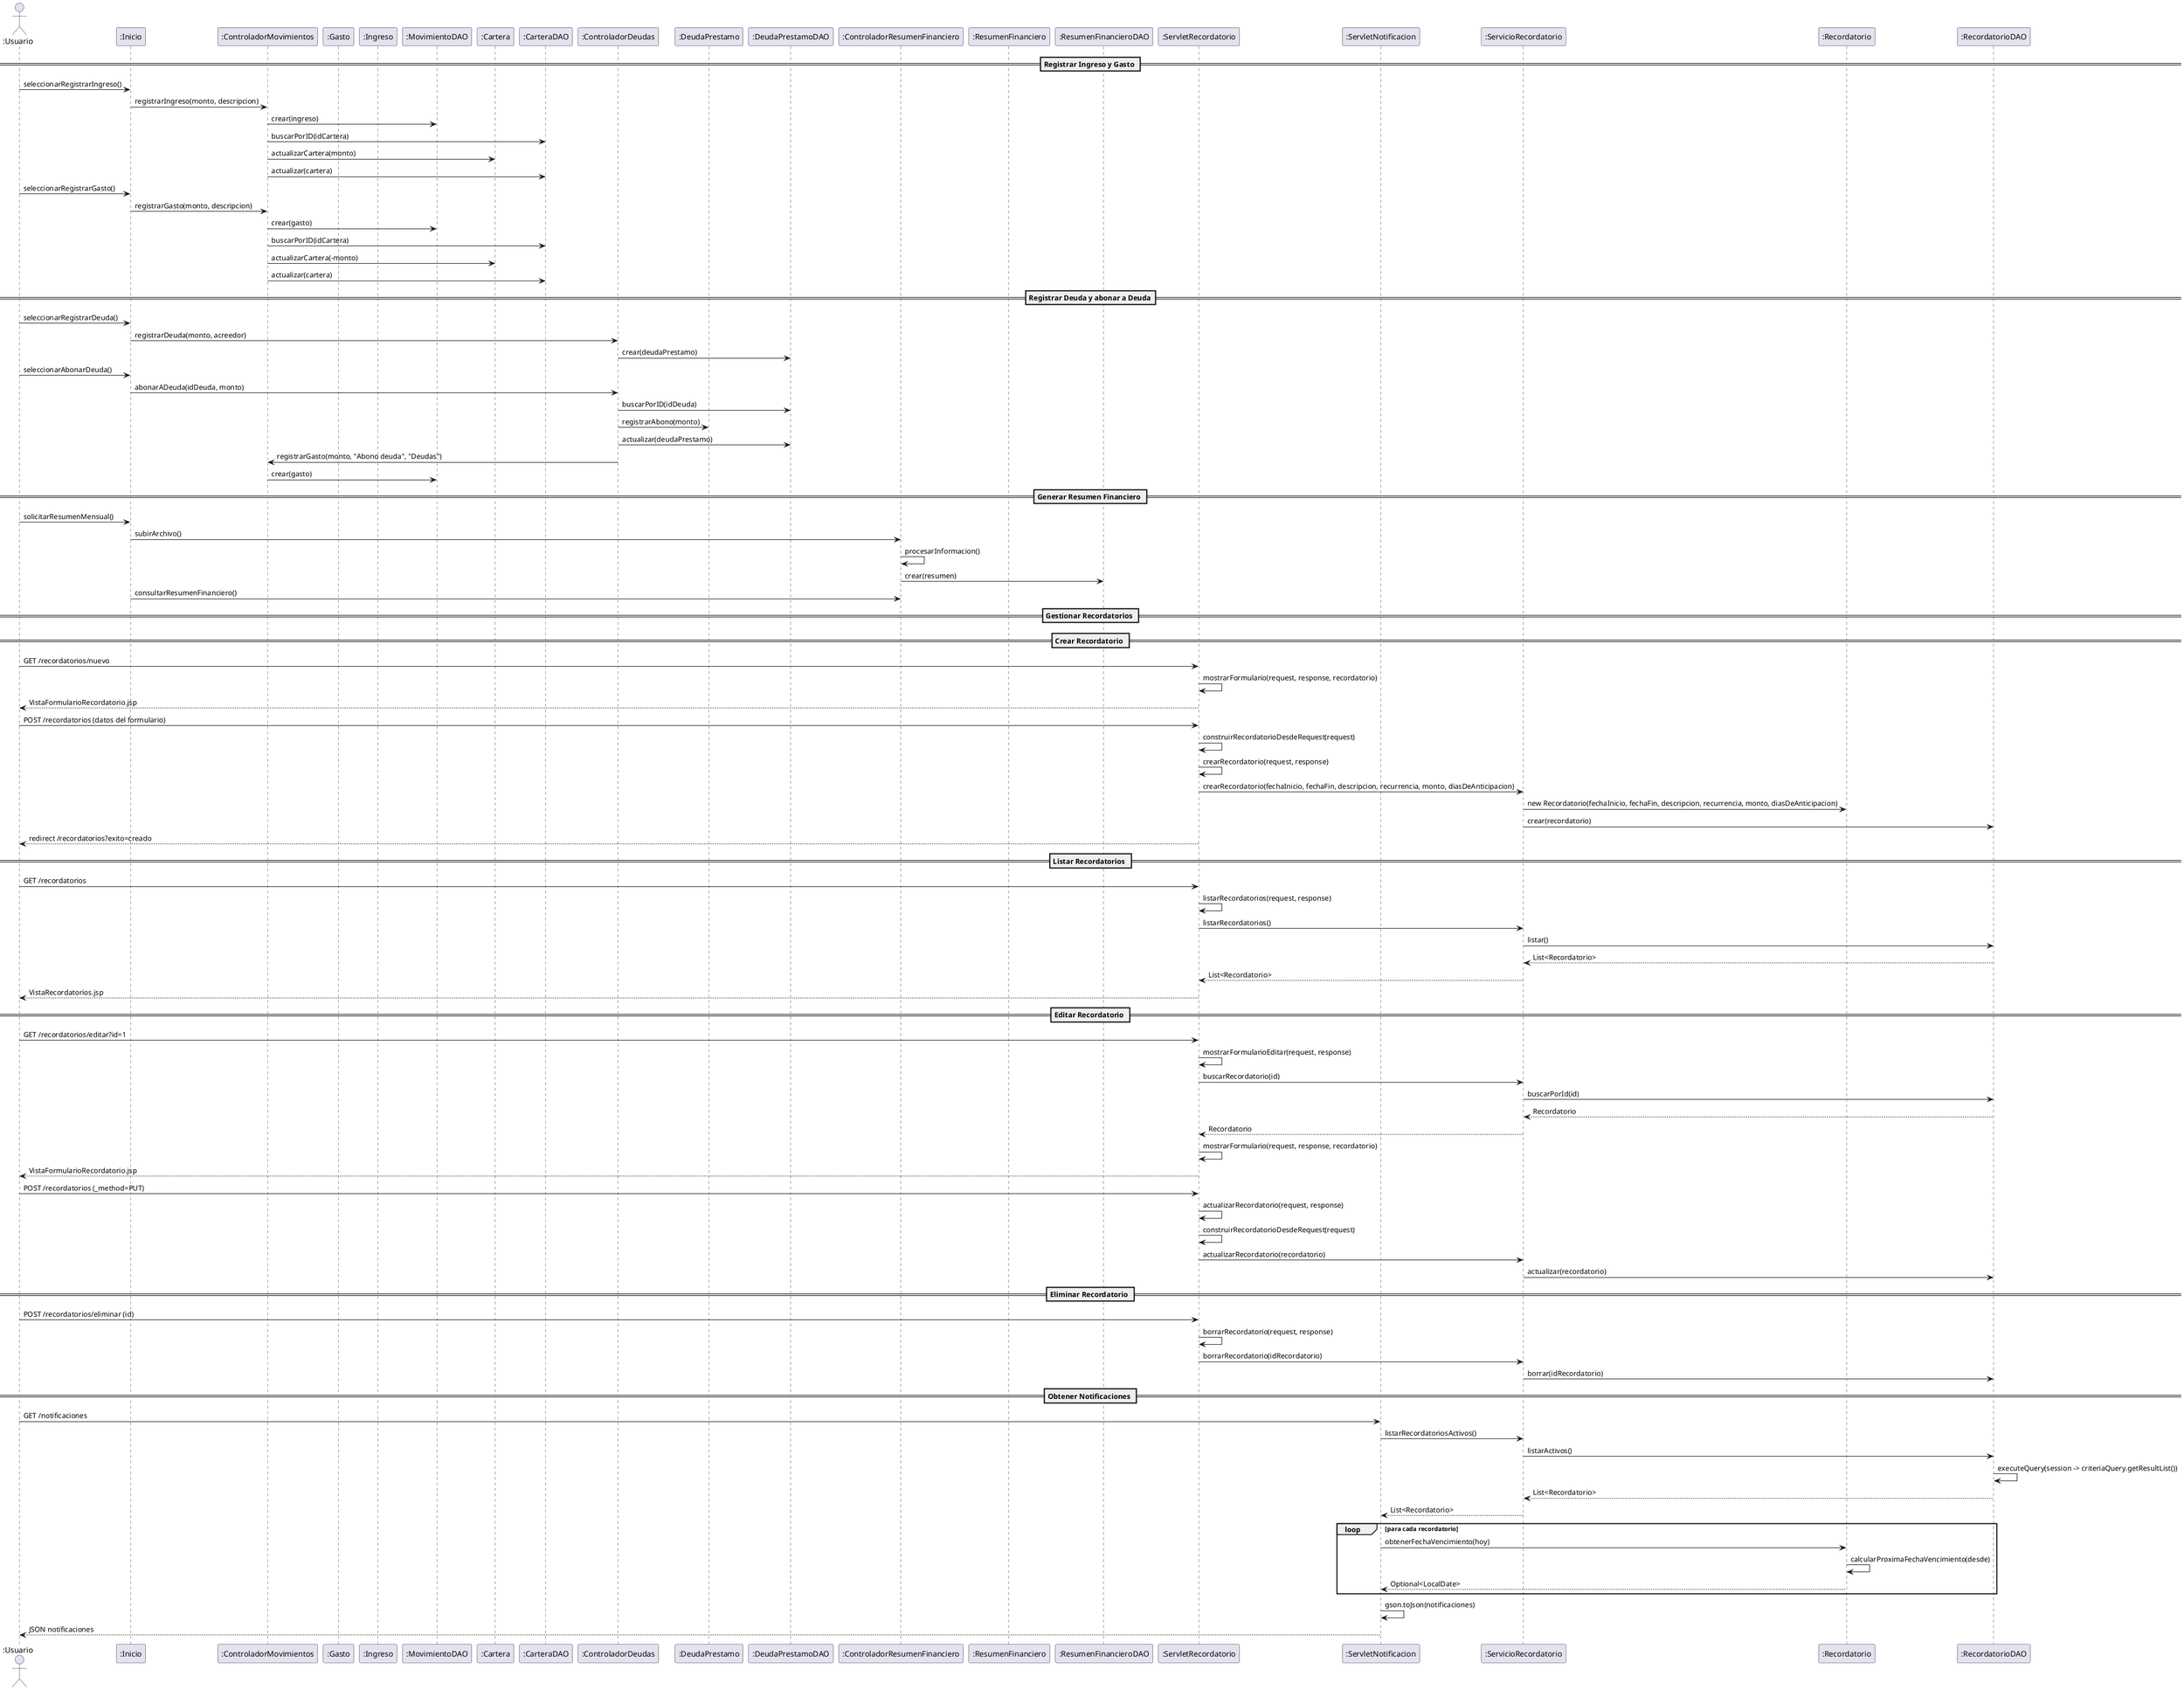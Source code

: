 @startuml

actor ":Usuario" as usuario
participant ":Inicio" as inicio
participant ":ControladorMovimientos" as controladorMovimientos
participant ":Gasto" as gasto
participant ":Ingreso" as ingreso
participant ":MovimientoDAO" as movimientoDAO
participant ":Cartera" as cartera
participant ":CarteraDAO" as carteraDAO
participant ":ControladorDeudas" as controladorDeudas
participant ":DeudaPrestamo" as deudaPrestamo
participant ":DeudaPrestamoDAO" as deudaPrestamoDAO
participant ":ControladorResumenFinanciero" as controladorResumen
participant ":ResumenFinanciero" as resumen
participant ":ResumenFinancieroDAO" as resumenDAO
participant ":ServletRecordatorio" as servletRecordatorio
participant ":ServletNotificacion" as servletNotificacion
participant ":ServicioRecordatorio" as servicioRecordatorio
participant ":Recordatorio" as recordatorio
participant ":RecordatorioDAO" as recordatorioDAO

== Registrar Ingreso y Gasto ==
usuario -> inicio: seleccionarRegistrarIngreso()
inicio -> controladorMovimientos: registrarIngreso(monto, descripcion)
controladorMovimientos -> movimientoDAO: crear(ingreso)
controladorMovimientos -> carteraDAO: buscarPorID(idCartera)
controladorMovimientos -> cartera: actualizarCartera(monto)
controladorMovimientos -> carteraDAO: actualizar(cartera)

usuario -> inicio: seleccionarRegistrarGasto()
inicio -> controladorMovimientos: registrarGasto(monto, descripcion)
controladorMovimientos -> movimientoDAO: crear(gasto)
controladorMovimientos -> carteraDAO: buscarPorID(idCartera)
controladorMovimientos -> cartera: actualizarCartera(-monto)
controladorMovimientos -> carteraDAO: actualizar(cartera)

== Registrar Deuda y abonar a Deuda==
usuario -> inicio: seleccionarRegistrarDeuda()
inicio -> controladorDeudas: registrarDeuda(monto, acreedor)
controladorDeudas -> deudaPrestamoDAO: crear(deudaPrestamo)

usuario -> inicio: seleccionarAbonarDeuda()
inicio -> controladorDeudas: abonarADeuda(idDeuda, monto)
controladorDeudas -> deudaPrestamoDAO: buscarPorID(idDeuda)
controladorDeudas -> deudaPrestamo: registrarAbono(monto)
controladorDeudas -> deudaPrestamoDAO: actualizar(deudaPrestamo)

controladorDeudas -> controladorMovimientos: registrarGasto(monto, "Abono deuda", "Deudas")
controladorMovimientos -> movimientoDAO: crear(gasto)

== Generar Resumen Financiero ==
usuario -> inicio: solicitarResumenMensual()
inicio -> controladorResumen: subirArchivo()
controladorResumen -> controladorResumen: procesarInformacion()
controladorResumen -> resumenDAO: crear(resumen)
inicio -> controladorResumen: consultarResumenFinanciero()


== Gestionar Recordatorios ==

== Crear Recordatorio ==
usuario -> servletRecordatorio: GET /recordatorios/nuevo
servletRecordatorio -> servletRecordatorio: mostrarFormulario(request, response, recordatorio)
servletRecordatorio --> usuario: VistaFormularioRecordatorio.jsp

usuario -> servletRecordatorio: POST /recordatorios (datos del formulario)
servletRecordatorio -> servletRecordatorio: construirRecordatorioDesdeRequest(request)
servletRecordatorio -> servletRecordatorio: crearRecordatorio(request, response)
servletRecordatorio -> servicioRecordatorio: crearRecordatorio(fechaInicio, fechaFin, descripcion, recurrencia, monto, diasDeAnticipacion)
servicioRecordatorio -> recordatorio: new Recordatorio(fechaInicio, fechaFin, descripcion, recurrencia, monto, diasDeAnticipacion)
servicioRecordatorio -> recordatorioDAO: crear(recordatorio)
servletRecordatorio --> usuario: redirect /recordatorios?exito=creado

== Listar Recordatorios ==
usuario -> servletRecordatorio: GET /recordatorios
servletRecordatorio -> servletRecordatorio: listarRecordatorios(request, response)
servletRecordatorio -> servicioRecordatorio: listarRecordatorios()
servicioRecordatorio -> recordatorioDAO: listar()
recordatorioDAO --> servicioRecordatorio: List<Recordatorio>
servicioRecordatorio --> servletRecordatorio: List<Recordatorio>
servletRecordatorio --> usuario: VistaRecordatorios.jsp

== Editar Recordatorio ==
usuario -> servletRecordatorio: GET /recordatorios/editar?id=1
servletRecordatorio -> servletRecordatorio: mostrarFormularioEditar(request, response)
servletRecordatorio -> servicioRecordatorio: buscarRecordatorio(id)
servicioRecordatorio -> recordatorioDAO: buscarPorId(id)
recordatorioDAO --> servicioRecordatorio: Recordatorio
servicioRecordatorio --> servletRecordatorio: Recordatorio
servletRecordatorio -> servletRecordatorio: mostrarFormulario(request, response, recordatorio)
servletRecordatorio --> usuario: VistaFormularioRecordatorio.jsp

usuario -> servletRecordatorio: POST /recordatorios (_method=PUT)
servletRecordatorio -> servletRecordatorio: actualizarRecordatorio(request, response)
servletRecordatorio -> servletRecordatorio: construirRecordatorioDesdeRequest(request)
servletRecordatorio -> servicioRecordatorio: actualizarRecordatorio(recordatorio)
servicioRecordatorio -> recordatorioDAO: actualizar(recordatorio)

== Eliminar Recordatorio ==
usuario -> servletRecordatorio: POST /recordatorios/eliminar (id)
servletRecordatorio -> servletRecordatorio: borrarRecordatorio(request, response)
servletRecordatorio -> servicioRecordatorio: borrarRecordatorio(idRecordatorio)
servicioRecordatorio -> recordatorioDAO: borrar(idRecordatorio)

== Obtener Notificaciones ==
usuario -> servletNotificacion: GET /notificaciones
servletNotificacion -> servicioRecordatorio: listarRecordatoriosActivos()
servicioRecordatorio -> recordatorioDAO: listarActivos()
recordatorioDAO -> recordatorioDAO: executeQuery(session -> criteriaQuery.getResultList())
recordatorioDAO --> servicioRecordatorio: List<Recordatorio>
servicioRecordatorio --> servletNotificacion: List<Recordatorio>

loop para cada recordatorio
    servletNotificacion -> recordatorio: obtenerFechaVencimiento(hoy)
    recordatorio -> recordatorio: calcularProximaFechaVencimiento(desde)
    recordatorio --> servletNotificacion: Optional<LocalDate>
end

servletNotificacion -> servletNotificacion: gson.toJson(notificaciones)
servletNotificacion --> usuario: JSON notificaciones


@enduml
